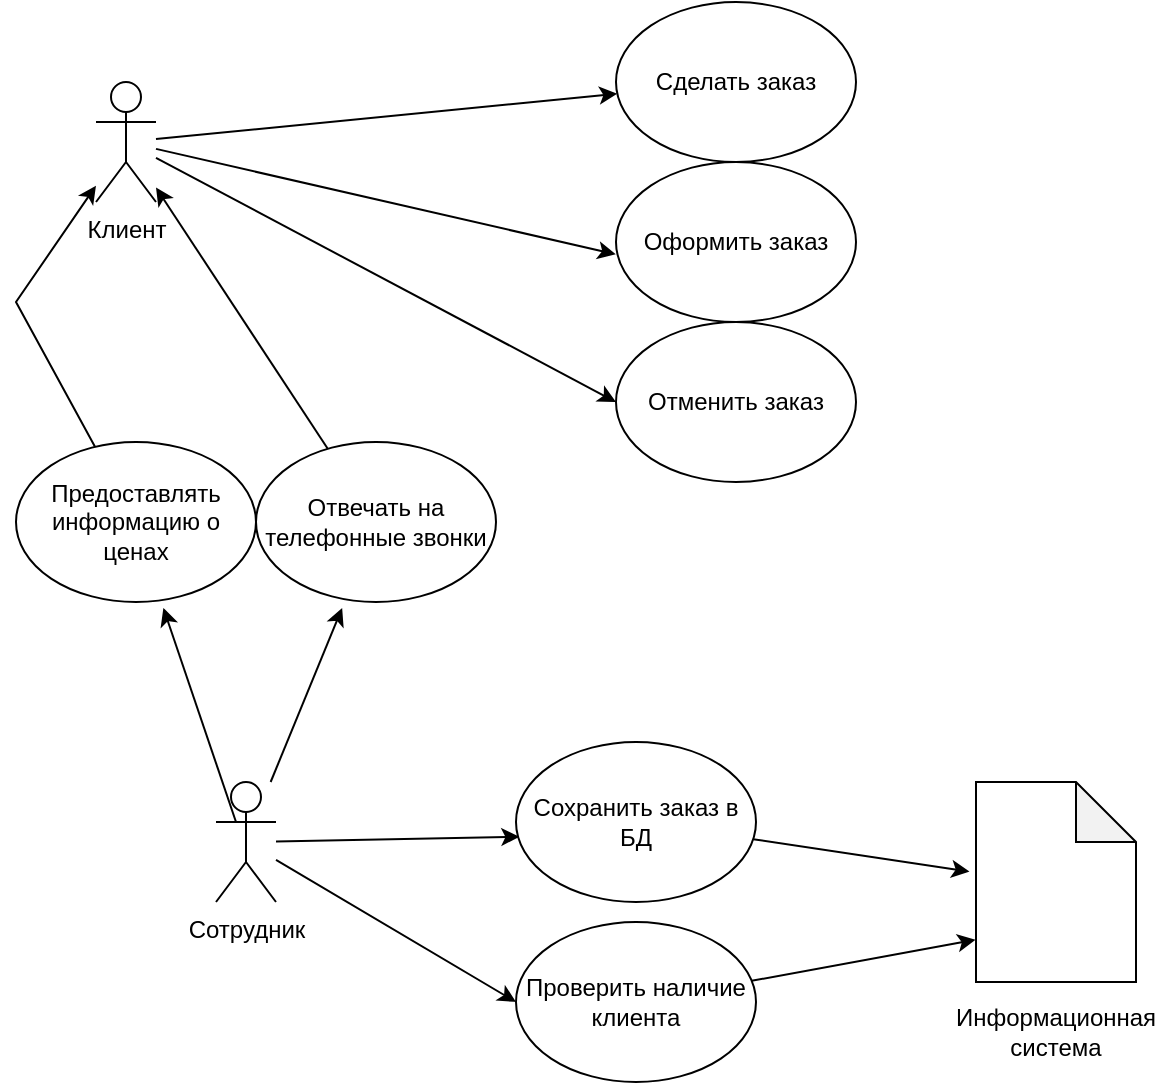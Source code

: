 <mxfile version="22.1.8" type="google">
  <diagram name="Страница — 1" id="6SdKcQUR9IGQbJJMrsF1">
    <mxGraphModel grid="1" page="1" gridSize="10" guides="1" tooltips="1" connect="1" arrows="1" fold="1" pageScale="1" pageWidth="827" pageHeight="1169" math="0" shadow="0">
      <root>
        <mxCell id="0" />
        <mxCell id="1" parent="0" />
        <mxCell id="mvnC3JOQwGnSs8r97A6l-12" style="edgeStyle=none;rounded=0;orthogonalLoop=1;jettySize=auto;html=1;" edge="1" parent="1" source="mvnC3JOQwGnSs8r97A6l-1" target="mvnC3JOQwGnSs8r97A6l-2">
          <mxGeometry relative="1" as="geometry" />
        </mxCell>
        <mxCell id="mvnC3JOQwGnSs8r97A6l-14" style="edgeStyle=none;rounded=0;orthogonalLoop=1;jettySize=auto;html=1;entryX=0;entryY=0.5;entryDx=0;entryDy=0;" edge="1" parent="1" source="mvnC3JOQwGnSs8r97A6l-1" target="mvnC3JOQwGnSs8r97A6l-4">
          <mxGeometry relative="1" as="geometry" />
        </mxCell>
        <mxCell id="mvnC3JOQwGnSs8r97A6l-1" value="Клиент" style="shape=umlActor;verticalLabelPosition=bottom;verticalAlign=top;html=1;outlineConnect=0;" vertex="1" parent="1">
          <mxGeometry x="70" y="70" width="30" height="60" as="geometry" />
        </mxCell>
        <mxCell id="mvnC3JOQwGnSs8r97A6l-2" value="Сделать заказ" style="ellipse;whiteSpace=wrap;html=1;" vertex="1" parent="1">
          <mxGeometry x="330" y="30" width="120" height="80" as="geometry" />
        </mxCell>
        <mxCell id="mvnC3JOQwGnSs8r97A6l-3" value="Оформить заказ" style="ellipse;whiteSpace=wrap;html=1;" vertex="1" parent="1">
          <mxGeometry x="330" y="110" width="120" height="80" as="geometry" />
        </mxCell>
        <mxCell id="mvnC3JOQwGnSs8r97A6l-4" value="Отменить заказ" style="ellipse;whiteSpace=wrap;html=1;" vertex="1" parent="1">
          <mxGeometry x="330" y="190" width="120" height="80" as="geometry" />
        </mxCell>
        <mxCell id="mvnC3JOQwGnSs8r97A6l-10" style="edgeStyle=none;rounded=0;orthogonalLoop=1;jettySize=auto;html=1;" edge="1" parent="1" source="mvnC3JOQwGnSs8r97A6l-5" target="mvnC3JOQwGnSs8r97A6l-1">
          <mxGeometry relative="1" as="geometry">
            <Array as="points">
              <mxPoint x="30" y="180" />
            </Array>
          </mxGeometry>
        </mxCell>
        <mxCell id="mvnC3JOQwGnSs8r97A6l-5" value="Предоставлять информацию о ценах" style="ellipse;whiteSpace=wrap;html=1;" vertex="1" parent="1">
          <mxGeometry x="30" y="250" width="120" height="80" as="geometry" />
        </mxCell>
        <mxCell id="mvnC3JOQwGnSs8r97A6l-11" style="edgeStyle=none;rounded=0;orthogonalLoop=1;jettySize=auto;html=1;" edge="1" parent="1" source="mvnC3JOQwGnSs8r97A6l-6" target="mvnC3JOQwGnSs8r97A6l-1">
          <mxGeometry relative="1" as="geometry" />
        </mxCell>
        <mxCell id="mvnC3JOQwGnSs8r97A6l-6" value="Отвечать на телефонные звонки" style="ellipse;whiteSpace=wrap;html=1;" vertex="1" parent="1">
          <mxGeometry x="150" y="250" width="120" height="80" as="geometry" />
        </mxCell>
        <mxCell id="mvnC3JOQwGnSs8r97A6l-18" style="edgeStyle=none;rounded=0;orthogonalLoop=1;jettySize=auto;html=1;entryX=0;entryY=0.5;entryDx=0;entryDy=0;" edge="1" parent="1" source="mvnC3JOQwGnSs8r97A6l-7" target="mvnC3JOQwGnSs8r97A6l-16">
          <mxGeometry relative="1" as="geometry" />
        </mxCell>
        <mxCell id="mvnC3JOQwGnSs8r97A6l-7" value="Сотрудник" style="shape=umlActor;verticalLabelPosition=bottom;verticalAlign=top;html=1;outlineConnect=0;" vertex="1" parent="1">
          <mxGeometry x="130" y="420" width="30" height="60" as="geometry" />
        </mxCell>
        <mxCell id="mvnC3JOQwGnSs8r97A6l-8" style="edgeStyle=none;rounded=0;orthogonalLoop=1;jettySize=auto;html=1;entryX=0.614;entryY=1.037;entryDx=0;entryDy=0;entryPerimeter=0;" edge="1" parent="1" target="mvnC3JOQwGnSs8r97A6l-5">
          <mxGeometry relative="1" as="geometry">
            <mxPoint x="140" y="440" as="sourcePoint" />
          </mxGeometry>
        </mxCell>
        <mxCell id="mvnC3JOQwGnSs8r97A6l-9" style="edgeStyle=none;rounded=0;orthogonalLoop=1;jettySize=auto;html=1;entryX=0.359;entryY=1.037;entryDx=0;entryDy=0;entryPerimeter=0;" edge="1" parent="1" source="mvnC3JOQwGnSs8r97A6l-7" target="mvnC3JOQwGnSs8r97A6l-6">
          <mxGeometry relative="1" as="geometry" />
        </mxCell>
        <mxCell id="mvnC3JOQwGnSs8r97A6l-13" style="edgeStyle=none;rounded=0;orthogonalLoop=1;jettySize=auto;html=1;entryX=-0.001;entryY=0.577;entryDx=0;entryDy=0;entryPerimeter=0;" edge="1" parent="1" source="mvnC3JOQwGnSs8r97A6l-1" target="mvnC3JOQwGnSs8r97A6l-3">
          <mxGeometry relative="1" as="geometry" />
        </mxCell>
        <mxCell id="mvnC3JOQwGnSs8r97A6l-15" value="Сохранить заказ в БД" style="ellipse;whiteSpace=wrap;html=1;" vertex="1" parent="1">
          <mxGeometry x="280" y="400" width="120" height="80" as="geometry" />
        </mxCell>
        <mxCell id="mvnC3JOQwGnSs8r97A6l-16" value="Проверить наличие клиента" style="ellipse;whiteSpace=wrap;html=1;" vertex="1" parent="1">
          <mxGeometry x="280" y="490" width="120" height="80" as="geometry" />
        </mxCell>
        <mxCell id="mvnC3JOQwGnSs8r97A6l-17" style="edgeStyle=none;rounded=0;orthogonalLoop=1;jettySize=auto;html=1;entryX=0.014;entryY=0.592;entryDx=0;entryDy=0;entryPerimeter=0;" edge="1" parent="1" source="mvnC3JOQwGnSs8r97A6l-7" target="mvnC3JOQwGnSs8r97A6l-15">
          <mxGeometry relative="1" as="geometry" />
        </mxCell>
        <mxCell id="mvnC3JOQwGnSs8r97A6l-19" value="" style="shape=note;whiteSpace=wrap;html=1;backgroundOutline=1;darkOpacity=0.05;" vertex="1" parent="1">
          <mxGeometry x="510" y="420" width="80" height="100" as="geometry" />
        </mxCell>
        <mxCell id="mvnC3JOQwGnSs8r97A6l-20" value="Информационная система" style="text;html=1;strokeColor=none;fillColor=none;align=center;verticalAlign=middle;whiteSpace=wrap;rounded=0;" vertex="1" parent="1">
          <mxGeometry x="520" y="530" width="60" height="30" as="geometry" />
        </mxCell>
        <mxCell id="mvnC3JOQwGnSs8r97A6l-21" style="edgeStyle=none;rounded=0;orthogonalLoop=1;jettySize=auto;html=1;exitX=1;exitY=0.5;exitDx=0;exitDy=0;" edge="1" parent="1" source="mvnC3JOQwGnSs8r97A6l-15" target="mvnC3JOQwGnSs8r97A6l-15">
          <mxGeometry relative="1" as="geometry" />
        </mxCell>
        <mxCell id="mvnC3JOQwGnSs8r97A6l-22" style="edgeStyle=none;rounded=0;orthogonalLoop=1;jettySize=auto;html=1;entryX=-0.041;entryY=0.448;entryDx=0;entryDy=0;entryPerimeter=0;" edge="1" parent="1" source="mvnC3JOQwGnSs8r97A6l-15" target="mvnC3JOQwGnSs8r97A6l-19">
          <mxGeometry relative="1" as="geometry" />
        </mxCell>
        <mxCell id="mvnC3JOQwGnSs8r97A6l-23" style="edgeStyle=none;rounded=0;orthogonalLoop=1;jettySize=auto;html=1;entryX=-0.003;entryY=0.789;entryDx=0;entryDy=0;entryPerimeter=0;" edge="1" parent="1" source="mvnC3JOQwGnSs8r97A6l-16" target="mvnC3JOQwGnSs8r97A6l-19">
          <mxGeometry relative="1" as="geometry" />
        </mxCell>
      </root>
    </mxGraphModel>
  </diagram>
</mxfile>
